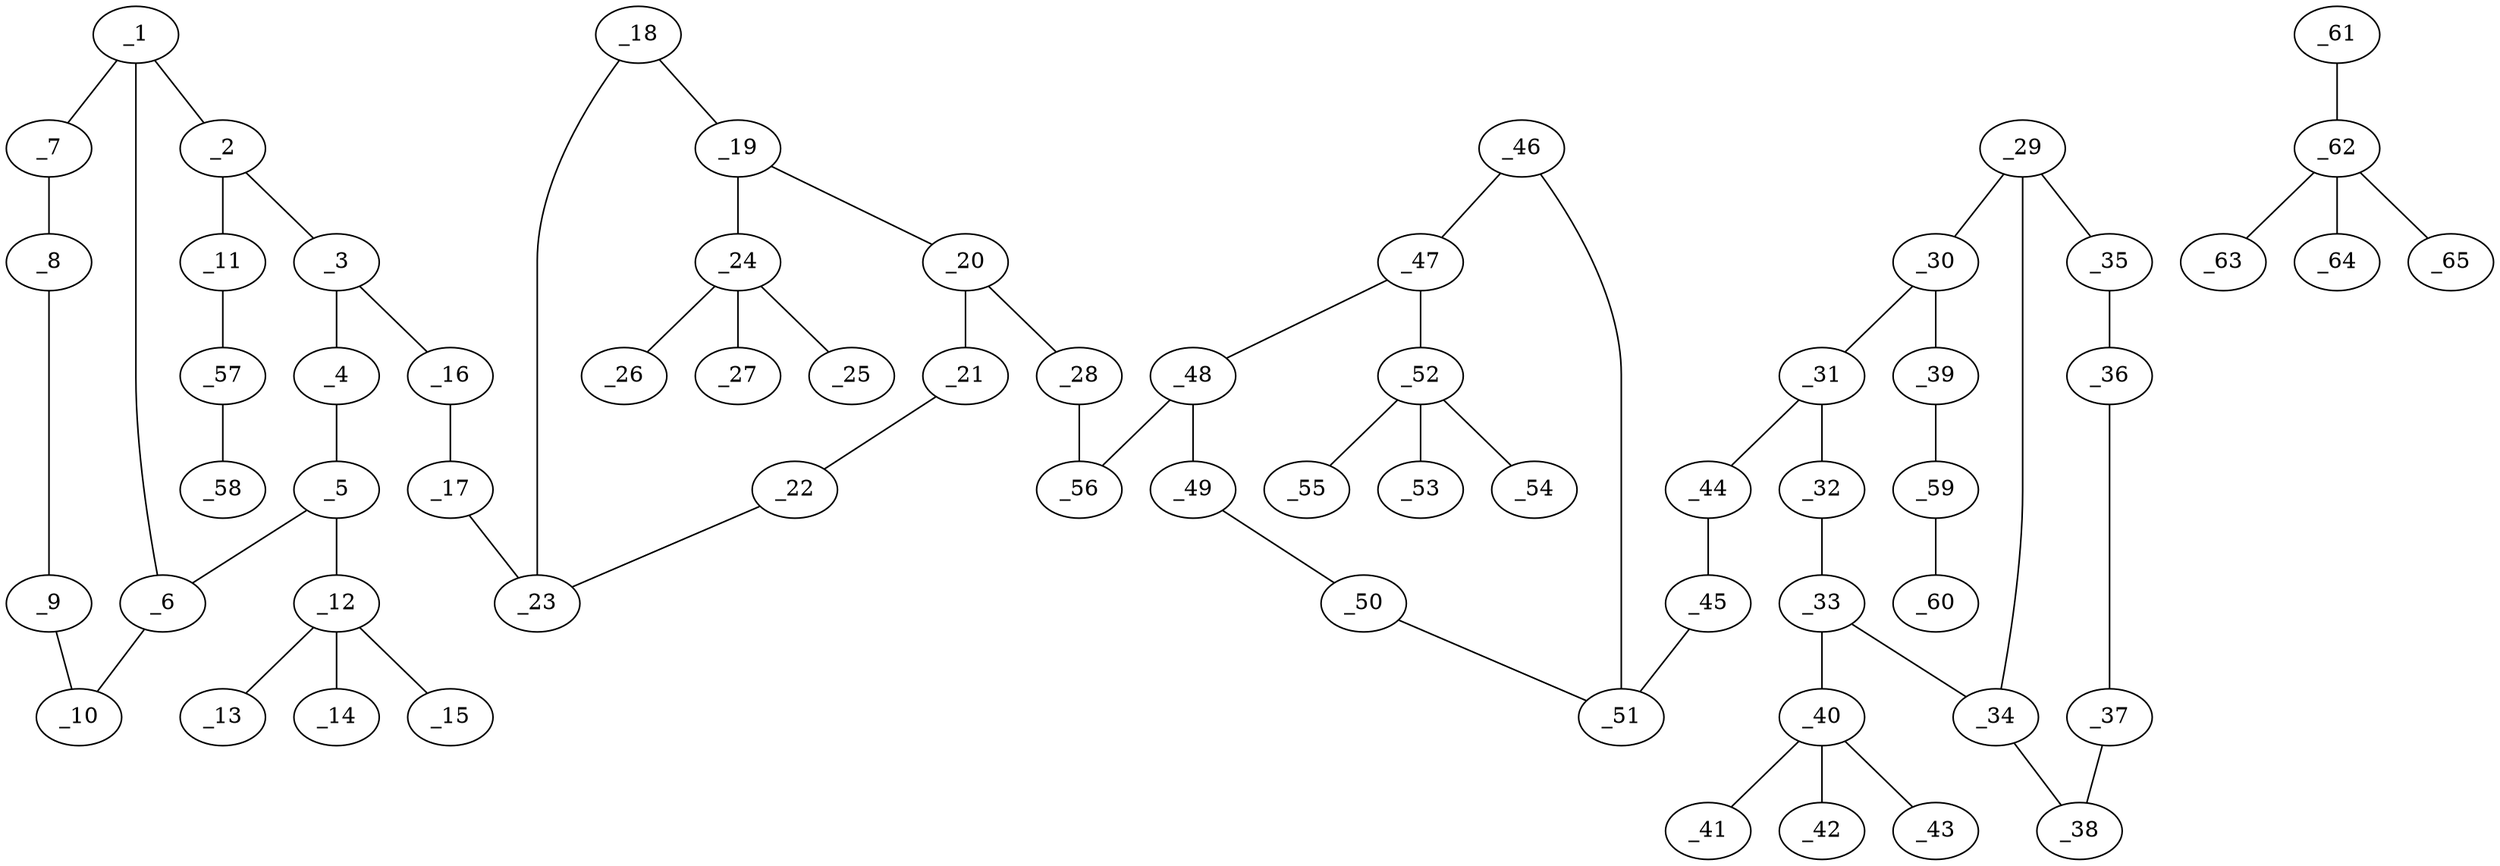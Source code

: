 graph molid656199 {
	_1	 [charge=0,
		chem=1,
		symbol="C  ",
		x="17.5884",
		y="-2.5"];
	_2	 [charge=0,
		chem=1,
		symbol="C  ",
		x="16.7224",
		y="-2"];
	_1 -- _2	 [valence=1];
	_6	 [charge=0,
		chem=1,
		symbol="C  ",
		x="17.5884",
		y="-3.5"];
	_1 -- _6	 [valence=1];
	_7	 [charge=0,
		chem=4,
		symbol="N  ",
		x="18.4545",
		y="-2"];
	_1 -- _7	 [valence=2];
	_3	 [charge=0,
		chem=1,
		symbol="C  ",
		x="15.8564",
		y="-2.5"];
	_2 -- _3	 [valence=2];
	_11	 [charge=0,
		chem=2,
		symbol="O  ",
		x="16.7224",
		y="-1"];
	_2 -- _11	 [valence=1];
	_4	 [charge=0,
		chem=1,
		symbol="C  ",
		x="15.8564",
		y="-3.5"];
	_3 -- _4	 [valence=1];
	_16	 [charge=0,
		chem=4,
		symbol="N  ",
		x="14.9904",
		y="-2"];
	_3 -- _16	 [valence=1];
	_5	 [charge=0,
		chem=1,
		symbol="C  ",
		x="16.7224",
		y="-4"];
	_4 -- _5	 [valence=2];
	_5 -- _6	 [valence=1];
	_12	 [charge=0,
		chem=5,
		symbol="S  ",
		x="16.7224",
		y="-5"];
	_5 -- _12	 [valence=1];
	_10	 [charge=0,
		chem=1,
		symbol="C  ",
		x="18.4545",
		y="-4"];
	_6 -- _10	 [valence=2];
	_8	 [charge=0,
		chem=1,
		symbol="C  ",
		x="19.3205",
		y="-2.5"];
	_7 -- _8	 [valence=1];
	_9	 [charge=0,
		chem=1,
		symbol="C  ",
		x="19.3205",
		y="-3.5"];
	_8 -- _9	 [valence=2];
	_9 -- _10	 [valence=1];
	_57	 [charge=0,
		chem=8,
		symbol="Zn ",
		x="15.8564",
		y="-0.5"];
	_11 -- _57	 [valence=1];
	_13	 [charge=0,
		chem=2,
		symbol="O  ",
		x="16.7224",
		y="-6"];
	_12 -- _13	 [valence=2];
	_14	 [charge=0,
		chem=2,
		symbol="O  ",
		x="17.7224",
		y="-5"];
	_12 -- _14	 [valence=2];
	_15	 [charge=0,
		chem=2,
		symbol="O  ",
		x="15.7224",
		y="-5"];
	_12 -- _15	 [valence=1];
	_17	 [charge=0,
		chem=4,
		symbol="N  ",
		x="14.1243",
		y="-2.5"];
	_16 -- _17	 [valence=2];
	_23	 [charge=0,
		chem=1,
		symbol="C  ",
		x="13.2583",
		y="-2"];
	_17 -- _23	 [valence=1];
	_18	 [charge=0,
		chem=1,
		symbol="C  ",
		x="13.2583",
		y="-1"];
	_19	 [charge=0,
		chem=1,
		symbol="C  ",
		x="12.3923",
		y="-0.5"];
	_18 -- _19	 [valence=2];
	_18 -- _23	 [valence=1];
	_20	 [charge=0,
		chem=1,
		symbol="C  ",
		x="11.5263",
		y="-1"];
	_19 -- _20	 [valence=1];
	_24	 [charge=0,
		chem=5,
		symbol="S  ",
		x="12.3923",
		y="0.5"];
	_19 -- _24	 [valence=1];
	_21	 [charge=0,
		chem=1,
		symbol="C  ",
		x="11.5263",
		y="-2"];
	_20 -- _21	 [valence=2];
	_28	 [charge=0,
		chem=1,
		symbol="C  ",
		x="10.6602",
		y="-0.5"];
	_20 -- _28	 [valence=1];
	_22	 [charge=0,
		chem=1,
		symbol="C  ",
		x="12.3923",
		y="-2.5"];
	_21 -- _22	 [valence=1];
	_22 -- _23	 [valence=2];
	_25	 [charge=0,
		chem=2,
		symbol="O  ",
		x="12.3923",
		y="1.5"];
	_24 -- _25	 [valence=2];
	_26	 [charge=0,
		chem=2,
		symbol="O  ",
		x="13.3923",
		y="0.5"];
	_24 -- _26	 [valence=2];
	_27	 [charge=0,
		chem=2,
		symbol="O  ",
		x="11.3923",
		y="0.5"];
	_24 -- _27	 [valence=1];
	_56	 [charge=0,
		chem=1,
		symbol="C  ",
		x="9.7942",
		y="-1"];
	_28 -- _56	 [valence=2];
	_29	 [charge=0,
		chem=1,
		symbol="C  ",
		x="3.7321",
		y="2.5"];
	_30	 [charge=0,
		chem=1,
		symbol="C  ",
		x="4.5981",
		y=2];
	_29 -- _30	 [valence=2];
	_34	 [charge=0,
		chem=1,
		symbol="C  ",
		x="3.7321",
		y="3.5"];
	_29 -- _34	 [valence=1];
	_35	 [charge=0,
		chem=4,
		symbol="N  ",
		x="2.866",
		y=2];
	_29 -- _35	 [valence=1];
	_31	 [charge=0,
		chem=1,
		symbol="C  ",
		x="5.4641",
		y="2.5"];
	_30 -- _31	 [valence=1];
	_39	 [charge=0,
		chem=2,
		symbol="O  ",
		x="4.5981",
		y=1];
	_30 -- _39	 [valence=1];
	_32	 [charge=0,
		chem=1,
		symbol="C  ",
		x="5.4641",
		y="3.5"];
	_31 -- _32	 [valence=2];
	_44	 [charge=0,
		chem=4,
		symbol="N  ",
		x="6.3301",
		y=2];
	_31 -- _44	 [valence=1];
	_33	 [charge=0,
		chem=1,
		symbol="C  ",
		x="4.5981",
		y=4];
	_32 -- _33	 [valence=1];
	_33 -- _34	 [valence=2];
	_40	 [charge=0,
		chem=5,
		symbol="S  ",
		x="4.5981",
		y=5];
	_33 -- _40	 [valence=1];
	_38	 [charge=0,
		chem=1,
		symbol="C  ",
		x="2.866",
		y=4];
	_34 -- _38	 [valence=1];
	_36	 [charge=0,
		chem=1,
		symbol="C  ",
		x=2,
		y="2.5"];
	_35 -- _36	 [valence=2];
	_37	 [charge=0,
		chem=1,
		symbol="C  ",
		x=2,
		y="3.5"];
	_36 -- _37	 [valence=1];
	_37 -- _38	 [valence=2];
	_59	 [charge=0,
		chem=8,
		symbol="Zn ",
		x="3.732",
		y="0.5"];
	_39 -- _59	 [valence=1];
	_41	 [charge=0,
		chem=2,
		symbol="O  ",
		x="4.5981",
		y=6];
	_40 -- _41	 [valence=2];
	_42	 [charge=0,
		chem=2,
		symbol="O  ",
		x="3.5981",
		y=5];
	_40 -- _42	 [valence=2];
	_43	 [charge=0,
		chem=2,
		symbol="O  ",
		x="5.5981",
		y=5];
	_40 -- _43	 [valence=1];
	_45	 [charge=0,
		chem=4,
		symbol="N  ",
		x="6.3301",
		y=1];
	_44 -- _45	 [valence=2];
	_51	 [charge=0,
		chem=1,
		symbol="C  ",
		x="7.1961",
		y="0.5"];
	_45 -- _51	 [valence=1];
	_46	 [charge=0,
		chem=1,
		symbol="C  ",
		x="7.1961",
		y="-0.5"];
	_47	 [charge=0,
		chem=1,
		symbol="C  ",
		x="8.0622",
		y="-1"];
	_46 -- _47	 [valence=2];
	_46 -- _51	 [valence=1];
	_48	 [charge=0,
		chem=1,
		symbol="C  ",
		x="8.9282",
		y="-0.5"];
	_47 -- _48	 [valence=1];
	_52	 [charge=0,
		chem=5,
		symbol="S  ",
		x="8.0622",
		y="-2"];
	_47 -- _52	 [valence=1];
	_49	 [charge=0,
		chem=1,
		symbol="C  ",
		x="8.9282",
		y="0.5"];
	_48 -- _49	 [valence=2];
	_48 -- _56	 [valence=1];
	_50	 [charge=0,
		chem=1,
		symbol="C  ",
		x="8.0622",
		y=1];
	_49 -- _50	 [valence=1];
	_50 -- _51	 [valence=2];
	_53	 [charge=0,
		chem=2,
		symbol="O  ",
		x="8.0622",
		y="-3"];
	_52 -- _53	 [valence=2];
	_54	 [charge=0,
		chem=2,
		symbol="O  ",
		x="9.0622",
		y="-2"];
	_52 -- _54	 [valence=2];
	_55	 [charge=0,
		chem=2,
		symbol="O  ",
		x="7.0622",
		y="-2"];
	_52 -- _55	 [valence=1];
	_58	 [charge=0,
		chem=7,
		symbol="Cl ",
		x="15.8564",
		y="0.5"];
	_57 -- _58	 [valence=1];
	_60	 [charge=0,
		chem=7,
		symbol="Cl ",
		x="3.732",
		y="-0.5"];
	_59 -- _60	 [valence=1];
	_61	 [charge=0,
		chem=1,
		symbol="C  ",
		x="23.0525",
		y="0.5"];
	_62	 [charge=0,
		chem=4,
		symbol="N  ",
		x="22.1865",
		y=0];
	_61 -- _62	 [valence=1];
	_63	 [charge=0,
		chem=1,
		symbol="C  ",
		x="21.3205",
		y="-0.5"];
	_62 -- _63	 [valence=1];
	_64	 [charge=0,
		chem=1,
		symbol="C  ",
		x="22.6865",
		y="-0.866"];
	_62 -- _64	 [valence=1];
	_65	 [charge=0,
		chem=1,
		symbol="C  ",
		x="21.6865",
		y="0.866"];
	_62 -- _65	 [valence=1];
}
